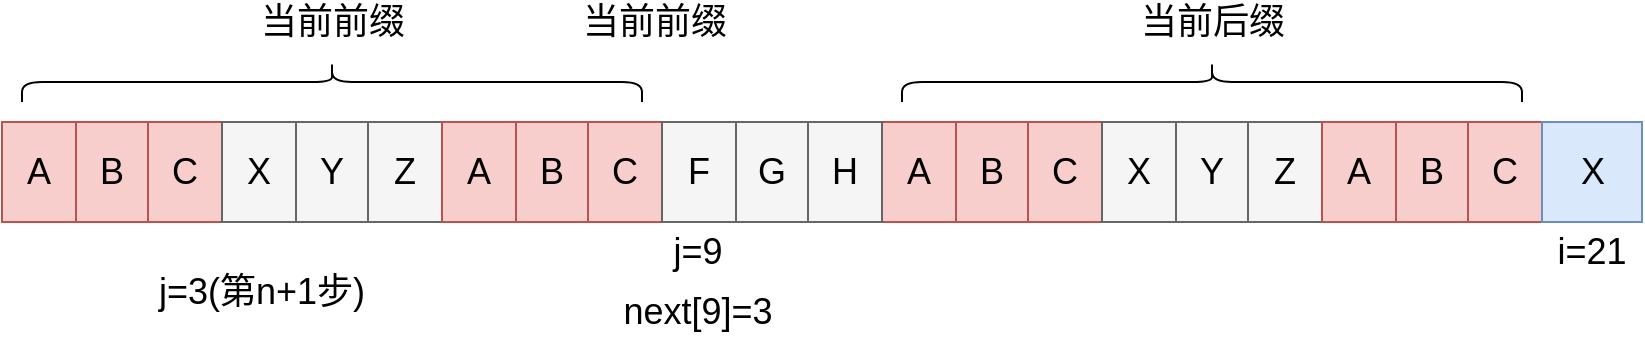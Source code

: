 <mxfile version="21.2.8" type="device">
  <diagram name="第 1 页" id="s-zXgrxks19K8E3A4n5t">
    <mxGraphModel dx="1548" dy="894" grid="1" gridSize="10" guides="1" tooltips="1" connect="1" arrows="1" fold="1" page="1" pageScale="1" pageWidth="827" pageHeight="1169" math="0" shadow="0">
      <root>
        <mxCell id="0" />
        <mxCell id="1" parent="0" />
        <mxCell id="z4aHR_7cJoltFSBhBr-k-40" value="" style="childLayout=tableLayout;recursiveResize=0;shadow=0;fillColor=#f8cecc;strokeColor=#b85450;" vertex="1" parent="1">
          <mxGeometry y="440" width="110" height="50" as="geometry" />
        </mxCell>
        <mxCell id="z4aHR_7cJoltFSBhBr-k-41" value="" style="shape=tableRow;horizontal=0;startSize=0;swimlaneHead=0;swimlaneBody=0;top=0;left=0;bottom=0;right=0;dropTarget=0;collapsible=0;recursiveResize=0;expand=0;fontStyle=0;fillColor=none;strokeColor=inherit;" vertex="1" parent="z4aHR_7cJoltFSBhBr-k-40">
          <mxGeometry width="110" height="50" as="geometry" />
        </mxCell>
        <mxCell id="z4aHR_7cJoltFSBhBr-k-42" value="&lt;font style=&quot;font-size: 18px;&quot;&gt;A&lt;/font&gt;" style="connectable=0;recursiveResize=0;strokeColor=inherit;fillColor=none;align=center;whiteSpace=wrap;html=1;" vertex="1" parent="z4aHR_7cJoltFSBhBr-k-41">
          <mxGeometry width="37" height="50" as="geometry">
            <mxRectangle width="37" height="50" as="alternateBounds" />
          </mxGeometry>
        </mxCell>
        <mxCell id="z4aHR_7cJoltFSBhBr-k-43" value="&lt;font style=&quot;font-size: 18px;&quot;&gt;B&lt;/font&gt;" style="connectable=0;recursiveResize=0;strokeColor=inherit;fillColor=none;align=center;whiteSpace=wrap;html=1;" vertex="1" parent="z4aHR_7cJoltFSBhBr-k-41">
          <mxGeometry x="37" width="36" height="50" as="geometry">
            <mxRectangle width="36" height="50" as="alternateBounds" />
          </mxGeometry>
        </mxCell>
        <mxCell id="z4aHR_7cJoltFSBhBr-k-44" value="&lt;font style=&quot;font-size: 18px;&quot;&gt;C&lt;/font&gt;" style="connectable=0;recursiveResize=0;strokeColor=inherit;fillColor=none;align=center;whiteSpace=wrap;html=1;" vertex="1" parent="z4aHR_7cJoltFSBhBr-k-41">
          <mxGeometry x="73" width="37" height="50" as="geometry">
            <mxRectangle width="37" height="50" as="alternateBounds" />
          </mxGeometry>
        </mxCell>
        <mxCell id="z4aHR_7cJoltFSBhBr-k-78" value="" style="childLayout=tableLayout;recursiveResize=0;shadow=0;fillColor=#f5f5f5;strokeColor=#666666;fontColor=#333333;" vertex="1" parent="1">
          <mxGeometry x="110" y="440" width="110" height="50" as="geometry" />
        </mxCell>
        <mxCell id="z4aHR_7cJoltFSBhBr-k-79" value="" style="shape=tableRow;horizontal=0;startSize=0;swimlaneHead=0;swimlaneBody=0;top=0;left=0;bottom=0;right=0;dropTarget=0;collapsible=0;recursiveResize=0;expand=0;fontStyle=0;fillColor=none;strokeColor=inherit;" vertex="1" parent="z4aHR_7cJoltFSBhBr-k-78">
          <mxGeometry width="110" height="50" as="geometry" />
        </mxCell>
        <mxCell id="z4aHR_7cJoltFSBhBr-k-80" value="&lt;font style=&quot;font-size: 18px;&quot;&gt;X&lt;/font&gt;" style="connectable=0;recursiveResize=0;strokeColor=inherit;fillColor=none;align=center;whiteSpace=wrap;html=1;" vertex="1" parent="z4aHR_7cJoltFSBhBr-k-79">
          <mxGeometry width="37" height="50" as="geometry">
            <mxRectangle width="37" height="50" as="alternateBounds" />
          </mxGeometry>
        </mxCell>
        <mxCell id="z4aHR_7cJoltFSBhBr-k-81" value="&lt;font style=&quot;font-size: 18px;&quot;&gt;Y&lt;/font&gt;" style="connectable=0;recursiveResize=0;strokeColor=inherit;fillColor=none;align=center;whiteSpace=wrap;html=1;" vertex="1" parent="z4aHR_7cJoltFSBhBr-k-79">
          <mxGeometry x="37" width="36" height="50" as="geometry">
            <mxRectangle width="36" height="50" as="alternateBounds" />
          </mxGeometry>
        </mxCell>
        <mxCell id="z4aHR_7cJoltFSBhBr-k-82" value="&lt;font style=&quot;font-size: 18px;&quot;&gt;Z&lt;/font&gt;" style="connectable=0;recursiveResize=0;strokeColor=inherit;fillColor=none;align=center;whiteSpace=wrap;html=1;" vertex="1" parent="z4aHR_7cJoltFSBhBr-k-79">
          <mxGeometry x="73" width="37" height="50" as="geometry">
            <mxRectangle width="37" height="50" as="alternateBounds" />
          </mxGeometry>
        </mxCell>
        <mxCell id="z4aHR_7cJoltFSBhBr-k-83" value="" style="childLayout=tableLayout;recursiveResize=0;shadow=0;fillColor=#f8cecc;strokeColor=#b85450;" vertex="1" parent="1">
          <mxGeometry x="220" y="440" width="110" height="50" as="geometry" />
        </mxCell>
        <mxCell id="z4aHR_7cJoltFSBhBr-k-84" value="" style="shape=tableRow;horizontal=0;startSize=0;swimlaneHead=0;swimlaneBody=0;top=0;left=0;bottom=0;right=0;dropTarget=0;collapsible=0;recursiveResize=0;expand=0;fontStyle=0;fillColor=none;strokeColor=inherit;" vertex="1" parent="z4aHR_7cJoltFSBhBr-k-83">
          <mxGeometry width="110" height="50" as="geometry" />
        </mxCell>
        <mxCell id="z4aHR_7cJoltFSBhBr-k-85" value="&lt;font style=&quot;font-size: 18px;&quot;&gt;A&lt;/font&gt;" style="connectable=0;recursiveResize=0;strokeColor=inherit;fillColor=none;align=center;whiteSpace=wrap;html=1;" vertex="1" parent="z4aHR_7cJoltFSBhBr-k-84">
          <mxGeometry width="37" height="50" as="geometry">
            <mxRectangle width="37" height="50" as="alternateBounds" />
          </mxGeometry>
        </mxCell>
        <mxCell id="z4aHR_7cJoltFSBhBr-k-86" value="&lt;font style=&quot;font-size: 18px;&quot;&gt;B&lt;/font&gt;" style="connectable=0;recursiveResize=0;strokeColor=inherit;fillColor=none;align=center;whiteSpace=wrap;html=1;" vertex="1" parent="z4aHR_7cJoltFSBhBr-k-84">
          <mxGeometry x="37" width="36" height="50" as="geometry">
            <mxRectangle width="36" height="50" as="alternateBounds" />
          </mxGeometry>
        </mxCell>
        <mxCell id="z4aHR_7cJoltFSBhBr-k-87" value="&lt;font style=&quot;font-size: 18px;&quot;&gt;C&lt;/font&gt;" style="connectable=0;recursiveResize=0;strokeColor=inherit;fillColor=none;align=center;whiteSpace=wrap;html=1;" vertex="1" parent="z4aHR_7cJoltFSBhBr-k-84">
          <mxGeometry x="73" width="37" height="50" as="geometry">
            <mxRectangle width="37" height="50" as="alternateBounds" />
          </mxGeometry>
        </mxCell>
        <mxCell id="z4aHR_7cJoltFSBhBr-k-88" value="" style="childLayout=tableLayout;recursiveResize=0;shadow=0;fillColor=#f8cecc;strokeColor=#b85450;" vertex="1" parent="1">
          <mxGeometry x="440" y="440" width="110" height="50" as="geometry" />
        </mxCell>
        <mxCell id="z4aHR_7cJoltFSBhBr-k-89" value="" style="shape=tableRow;horizontal=0;startSize=0;swimlaneHead=0;swimlaneBody=0;top=0;left=0;bottom=0;right=0;dropTarget=0;collapsible=0;recursiveResize=0;expand=0;fontStyle=0;fillColor=none;strokeColor=inherit;" vertex="1" parent="z4aHR_7cJoltFSBhBr-k-88">
          <mxGeometry width="110" height="50" as="geometry" />
        </mxCell>
        <mxCell id="z4aHR_7cJoltFSBhBr-k-90" value="&lt;font style=&quot;font-size: 18px;&quot;&gt;A&lt;/font&gt;" style="connectable=0;recursiveResize=0;strokeColor=inherit;fillColor=none;align=center;whiteSpace=wrap;html=1;" vertex="1" parent="z4aHR_7cJoltFSBhBr-k-89">
          <mxGeometry width="37" height="50" as="geometry">
            <mxRectangle width="37" height="50" as="alternateBounds" />
          </mxGeometry>
        </mxCell>
        <mxCell id="z4aHR_7cJoltFSBhBr-k-91" value="&lt;font style=&quot;font-size: 18px;&quot;&gt;B&lt;/font&gt;" style="connectable=0;recursiveResize=0;strokeColor=inherit;fillColor=none;align=center;whiteSpace=wrap;html=1;" vertex="1" parent="z4aHR_7cJoltFSBhBr-k-89">
          <mxGeometry x="37" width="36" height="50" as="geometry">
            <mxRectangle width="36" height="50" as="alternateBounds" />
          </mxGeometry>
        </mxCell>
        <mxCell id="z4aHR_7cJoltFSBhBr-k-92" value="&lt;font style=&quot;font-size: 18px;&quot;&gt;C&lt;/font&gt;" style="connectable=0;recursiveResize=0;strokeColor=inherit;fillColor=none;align=center;whiteSpace=wrap;html=1;" vertex="1" parent="z4aHR_7cJoltFSBhBr-k-89">
          <mxGeometry x="73" width="37" height="50" as="geometry">
            <mxRectangle width="37" height="50" as="alternateBounds" />
          </mxGeometry>
        </mxCell>
        <mxCell id="z4aHR_7cJoltFSBhBr-k-93" value="" style="childLayout=tableLayout;recursiveResize=0;shadow=0;fillColor=#f5f5f5;strokeColor=#666666;fontColor=#333333;" vertex="1" parent="1">
          <mxGeometry x="550" y="440" width="110" height="50" as="geometry" />
        </mxCell>
        <mxCell id="z4aHR_7cJoltFSBhBr-k-94" value="" style="shape=tableRow;horizontal=0;startSize=0;swimlaneHead=0;swimlaneBody=0;top=0;left=0;bottom=0;right=0;dropTarget=0;collapsible=0;recursiveResize=0;expand=0;fontStyle=0;fillColor=none;strokeColor=inherit;" vertex="1" parent="z4aHR_7cJoltFSBhBr-k-93">
          <mxGeometry width="110" height="50" as="geometry" />
        </mxCell>
        <mxCell id="z4aHR_7cJoltFSBhBr-k-95" value="&lt;font style=&quot;font-size: 18px;&quot;&gt;X&lt;/font&gt;" style="connectable=0;recursiveResize=0;strokeColor=inherit;fillColor=none;align=center;whiteSpace=wrap;html=1;" vertex="1" parent="z4aHR_7cJoltFSBhBr-k-94">
          <mxGeometry width="37" height="50" as="geometry">
            <mxRectangle width="37" height="50" as="alternateBounds" />
          </mxGeometry>
        </mxCell>
        <mxCell id="z4aHR_7cJoltFSBhBr-k-96" value="&lt;font style=&quot;font-size: 18px;&quot;&gt;Y&lt;/font&gt;" style="connectable=0;recursiveResize=0;strokeColor=inherit;fillColor=none;align=center;whiteSpace=wrap;html=1;" vertex="1" parent="z4aHR_7cJoltFSBhBr-k-94">
          <mxGeometry x="37" width="36" height="50" as="geometry">
            <mxRectangle width="36" height="50" as="alternateBounds" />
          </mxGeometry>
        </mxCell>
        <mxCell id="z4aHR_7cJoltFSBhBr-k-97" value="&lt;font style=&quot;font-size: 18px;&quot;&gt;Z&lt;/font&gt;" style="connectable=0;recursiveResize=0;strokeColor=inherit;fillColor=none;align=center;whiteSpace=wrap;html=1;" vertex="1" parent="z4aHR_7cJoltFSBhBr-k-94">
          <mxGeometry x="73" width="37" height="50" as="geometry">
            <mxRectangle width="37" height="50" as="alternateBounds" />
          </mxGeometry>
        </mxCell>
        <mxCell id="z4aHR_7cJoltFSBhBr-k-98" value="" style="childLayout=tableLayout;recursiveResize=0;shadow=0;fillColor=#f8cecc;strokeColor=#b85450;" vertex="1" parent="1">
          <mxGeometry x="660" y="440" width="110" height="50" as="geometry" />
        </mxCell>
        <mxCell id="z4aHR_7cJoltFSBhBr-k-99" value="" style="shape=tableRow;horizontal=0;startSize=0;swimlaneHead=0;swimlaneBody=0;top=0;left=0;bottom=0;right=0;dropTarget=0;collapsible=0;recursiveResize=0;expand=0;fontStyle=0;fillColor=none;strokeColor=inherit;" vertex="1" parent="z4aHR_7cJoltFSBhBr-k-98">
          <mxGeometry width="110" height="50" as="geometry" />
        </mxCell>
        <mxCell id="z4aHR_7cJoltFSBhBr-k-100" value="&lt;font style=&quot;font-size: 18px;&quot;&gt;A&lt;/font&gt;" style="connectable=0;recursiveResize=0;strokeColor=inherit;fillColor=none;align=center;whiteSpace=wrap;html=1;" vertex="1" parent="z4aHR_7cJoltFSBhBr-k-99">
          <mxGeometry width="37" height="50" as="geometry">
            <mxRectangle width="37" height="50" as="alternateBounds" />
          </mxGeometry>
        </mxCell>
        <mxCell id="z4aHR_7cJoltFSBhBr-k-101" value="&lt;font style=&quot;font-size: 18px;&quot;&gt;B&lt;/font&gt;" style="connectable=0;recursiveResize=0;strokeColor=inherit;fillColor=none;align=center;whiteSpace=wrap;html=1;" vertex="1" parent="z4aHR_7cJoltFSBhBr-k-99">
          <mxGeometry x="37" width="36" height="50" as="geometry">
            <mxRectangle width="36" height="50" as="alternateBounds" />
          </mxGeometry>
        </mxCell>
        <mxCell id="z4aHR_7cJoltFSBhBr-k-102" value="&lt;font style=&quot;font-size: 18px;&quot;&gt;C&lt;/font&gt;" style="connectable=0;recursiveResize=0;strokeColor=inherit;fillColor=none;align=center;whiteSpace=wrap;html=1;" vertex="1" parent="z4aHR_7cJoltFSBhBr-k-99">
          <mxGeometry x="73" width="37" height="50" as="geometry">
            <mxRectangle width="37" height="50" as="alternateBounds" />
          </mxGeometry>
        </mxCell>
        <mxCell id="z4aHR_7cJoltFSBhBr-k-103" value="" style="childLayout=tableLayout;recursiveResize=0;shadow=0;fillColor=#f5f5f5;strokeColor=#666666;fontColor=#333333;" vertex="1" parent="1">
          <mxGeometry x="330" y="440" width="110" height="50" as="geometry" />
        </mxCell>
        <mxCell id="z4aHR_7cJoltFSBhBr-k-104" value="" style="shape=tableRow;horizontal=0;startSize=0;swimlaneHead=0;swimlaneBody=0;top=0;left=0;bottom=0;right=0;dropTarget=0;collapsible=0;recursiveResize=0;expand=0;fontStyle=0;fillColor=none;strokeColor=inherit;" vertex="1" parent="z4aHR_7cJoltFSBhBr-k-103">
          <mxGeometry width="110" height="50" as="geometry" />
        </mxCell>
        <mxCell id="z4aHR_7cJoltFSBhBr-k-105" value="&lt;font style=&quot;font-size: 18px;&quot;&gt;F&lt;/font&gt;" style="connectable=0;recursiveResize=0;strokeColor=inherit;fillColor=none;align=center;whiteSpace=wrap;html=1;" vertex="1" parent="z4aHR_7cJoltFSBhBr-k-104">
          <mxGeometry width="37" height="50" as="geometry">
            <mxRectangle width="37" height="50" as="alternateBounds" />
          </mxGeometry>
        </mxCell>
        <mxCell id="z4aHR_7cJoltFSBhBr-k-106" value="&lt;font style=&quot;font-size: 18px;&quot;&gt;G&lt;/font&gt;" style="connectable=0;recursiveResize=0;strokeColor=inherit;fillColor=none;align=center;whiteSpace=wrap;html=1;" vertex="1" parent="z4aHR_7cJoltFSBhBr-k-104">
          <mxGeometry x="37" width="36" height="50" as="geometry">
            <mxRectangle width="36" height="50" as="alternateBounds" />
          </mxGeometry>
        </mxCell>
        <mxCell id="z4aHR_7cJoltFSBhBr-k-107" value="&lt;font style=&quot;font-size: 18px;&quot;&gt;H&lt;/font&gt;" style="connectable=0;recursiveResize=0;strokeColor=inherit;fillColor=none;align=center;whiteSpace=wrap;html=1;" vertex="1" parent="z4aHR_7cJoltFSBhBr-k-104">
          <mxGeometry x="73" width="37" height="50" as="geometry">
            <mxRectangle width="37" height="50" as="alternateBounds" />
          </mxGeometry>
        </mxCell>
        <mxCell id="z4aHR_7cJoltFSBhBr-k-109" value="" style="rounded=0;whiteSpace=wrap;html=1;fillColor=#dae8fc;strokeColor=#6c8ebf;" vertex="1" parent="1">
          <mxGeometry x="770" y="440" width="50" height="50" as="geometry" />
        </mxCell>
        <mxCell id="z4aHR_7cJoltFSBhBr-k-110" value="&lt;span style=&quot;font-size: 18px;&quot;&gt;X&lt;/span&gt;" style="text;strokeColor=none;align=center;fillColor=none;html=1;verticalAlign=middle;whiteSpace=wrap;rounded=0;" vertex="1" parent="1">
          <mxGeometry x="777.5" y="455" width="35" height="20" as="geometry" />
        </mxCell>
        <mxCell id="z4aHR_7cJoltFSBhBr-k-111" value="" style="shape=curlyBracket;whiteSpace=wrap;html=1;rounded=1;labelPosition=left;verticalLabelPosition=middle;align=right;verticalAlign=middle;direction=south;" vertex="1" parent="1">
          <mxGeometry x="10" y="410" width="310" height="20" as="geometry" />
        </mxCell>
        <mxCell id="z4aHR_7cJoltFSBhBr-k-112" value="" style="shape=curlyBracket;whiteSpace=wrap;html=1;rounded=1;labelPosition=left;verticalLabelPosition=middle;align=right;verticalAlign=middle;direction=south;" vertex="1" parent="1">
          <mxGeometry x="450" y="410" width="310" height="20" as="geometry" />
        </mxCell>
        <mxCell id="z4aHR_7cJoltFSBhBr-k-113" value="&lt;span style=&quot;font-size: 18px;&quot;&gt;当前前缀&lt;/span&gt;" style="text;strokeColor=none;align=center;fillColor=none;html=1;verticalAlign=middle;whiteSpace=wrap;rounded=0;" vertex="1" parent="1">
          <mxGeometry x="118.75" y="380" width="92.5" height="20" as="geometry" />
        </mxCell>
        <mxCell id="z4aHR_7cJoltFSBhBr-k-114" value="&lt;span style=&quot;font-size: 18px;&quot;&gt;当前后缀&lt;/span&gt;" style="text;strokeColor=none;align=center;fillColor=none;html=1;verticalAlign=middle;whiteSpace=wrap;rounded=0;" vertex="1" parent="1">
          <mxGeometry x="558.75" y="380" width="92.5" height="20" as="geometry" />
        </mxCell>
        <mxCell id="z4aHR_7cJoltFSBhBr-k-115" value="&lt;span style=&quot;font-size: 18px;&quot;&gt;当前前缀&lt;/span&gt;" style="text;strokeColor=none;align=center;fillColor=none;html=1;verticalAlign=middle;whiteSpace=wrap;rounded=0;" vertex="1" parent="1">
          <mxGeometry x="280" y="380" width="92.5" height="20" as="geometry" />
        </mxCell>
        <mxCell id="z4aHR_7cJoltFSBhBr-k-117" value="&lt;span style=&quot;font-size: 18px;&quot;&gt;j=9&lt;/span&gt;" style="text;strokeColor=none;align=center;fillColor=none;html=1;verticalAlign=middle;whiteSpace=wrap;rounded=0;" vertex="1" parent="1">
          <mxGeometry x="322.5" y="490" width="50" height="30" as="geometry" />
        </mxCell>
        <mxCell id="z4aHR_7cJoltFSBhBr-k-118" value="&lt;span style=&quot;font-size: 18px;&quot;&gt;i=21&lt;/span&gt;" style="text;strokeColor=none;align=center;fillColor=none;html=1;verticalAlign=middle;whiteSpace=wrap;rounded=0;" vertex="1" parent="1">
          <mxGeometry x="770" y="490" width="50" height="30" as="geometry" />
        </mxCell>
        <mxCell id="z4aHR_7cJoltFSBhBr-k-119" value="&lt;span style=&quot;font-size: 18px;&quot;&gt;next[9]=3&lt;/span&gt;" style="text;strokeColor=none;align=center;fillColor=none;html=1;verticalAlign=middle;whiteSpace=wrap;rounded=0;" vertex="1" parent="1">
          <mxGeometry x="322.5" y="520" width="50" height="30" as="geometry" />
        </mxCell>
        <mxCell id="z4aHR_7cJoltFSBhBr-k-120" value="&lt;span style=&quot;font-size: 18px;&quot;&gt;j=3(第n+1步)&lt;/span&gt;" style="text;strokeColor=none;align=center;fillColor=none;html=1;verticalAlign=middle;whiteSpace=wrap;rounded=0;" vertex="1" parent="1">
          <mxGeometry x="60" y="510" width="140" height="30" as="geometry" />
        </mxCell>
      </root>
    </mxGraphModel>
  </diagram>
</mxfile>
